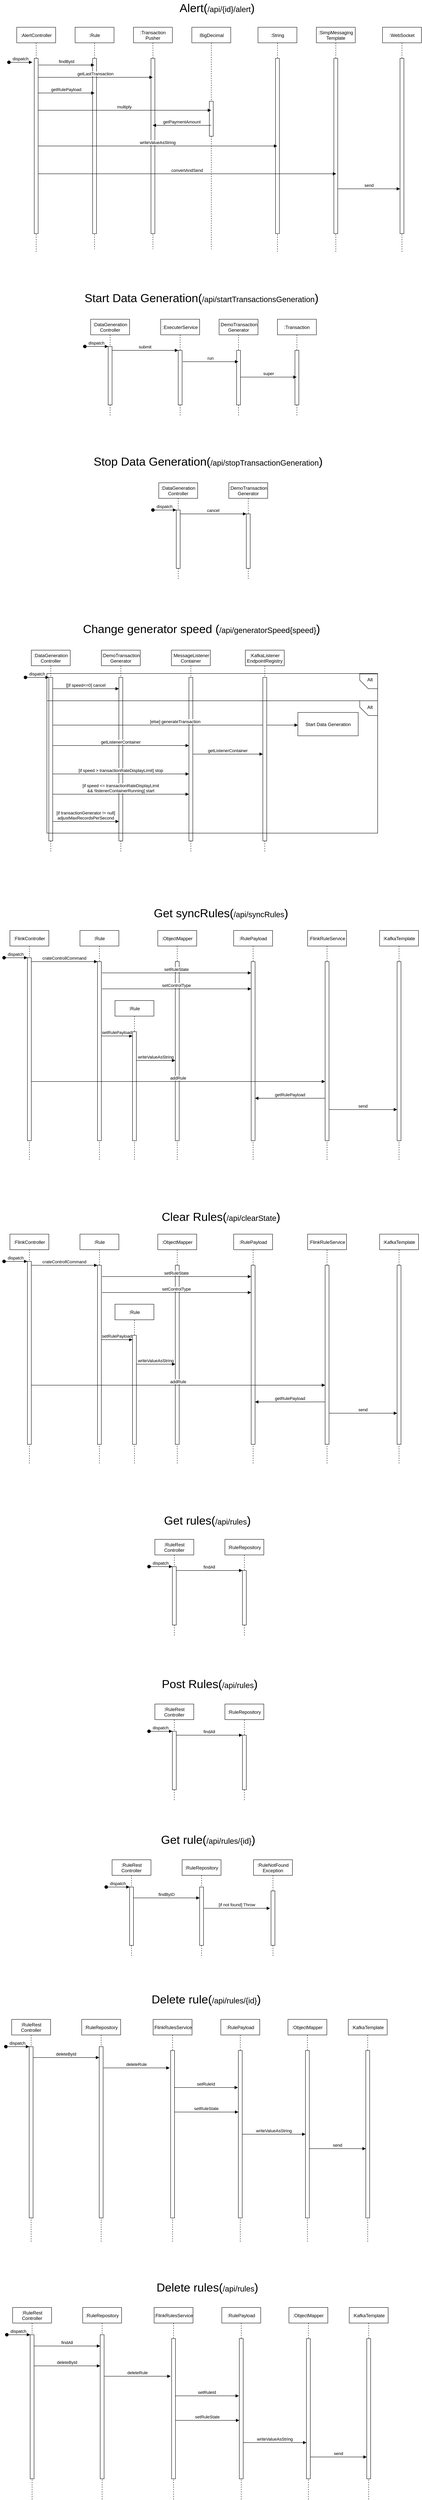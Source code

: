 <mxfile version="14.1.4" type="github">
  <diagram id="kgpKYQtTHZ0yAKxKKP6v" name="Page-1">
    <mxGraphModel dx="1355" dy="806" grid="1" gridSize="10" guides="1" tooltips="1" connect="1" arrows="1" fold="1" page="1" pageScale="1" pageWidth="850" pageHeight="1100" math="0" shadow="0">
      <root>
        <mxCell id="0" />
        <mxCell id="1" parent="0" />
        <mxCell id="PIwd8Y3L6m2QeTUVSltt-143" value="" style="shape=card;whiteSpace=wrap;html=1;strokeWidth=1;fillColor=none;rotation=-90;size=22;" vertex="1" parent="1">
          <mxGeometry x="1105.5" y="1806" width="38" height="46" as="geometry" />
        </mxCell>
        <mxCell id="PIwd8Y3L6m2QeTUVSltt-142" value="" style="shape=card;whiteSpace=wrap;html=1;strokeWidth=1;fillColor=none;rotation=-90;size=22;" vertex="1" parent="1">
          <mxGeometry x="1105.5" y="1737" width="38" height="46" as="geometry" />
        </mxCell>
        <mxCell id="3nuBFxr9cyL0pnOWT2aG-5" value=":AlertController" style="shape=umlLifeline;perimeter=lifelinePerimeter;container=1;collapsible=0;recursiveResize=0;rounded=0;shadow=0;strokeWidth=1;" parent="1" vertex="1">
          <mxGeometry x="220" y="80" width="100" height="580" as="geometry" />
        </mxCell>
        <mxCell id="3nuBFxr9cyL0pnOWT2aG-6" value="" style="points=[];perimeter=orthogonalPerimeter;rounded=0;shadow=0;strokeWidth=1;" parent="3nuBFxr9cyL0pnOWT2aG-5" vertex="1">
          <mxGeometry x="45" y="80" width="10" height="450" as="geometry" />
        </mxCell>
        <mxCell id="PIwd8Y3L6m2QeTUVSltt-1" value=":Rule" style="shape=umlLifeline;perimeter=lifelinePerimeter;container=1;collapsible=0;recursiveResize=0;rounded=0;shadow=0;strokeWidth=1;" vertex="1" parent="1">
          <mxGeometry x="370" y="80" width="100" height="570" as="geometry" />
        </mxCell>
        <mxCell id="PIwd8Y3L6m2QeTUVSltt-2" value="" style="points=[];perimeter=orthogonalPerimeter;rounded=0;shadow=0;strokeWidth=1;" vertex="1" parent="PIwd8Y3L6m2QeTUVSltt-1">
          <mxGeometry x="45" y="80" width="10" height="450" as="geometry" />
        </mxCell>
        <mxCell id="PIwd8Y3L6m2QeTUVSltt-3" value=":Transaction&#xa;Pusher" style="shape=umlLifeline;perimeter=lifelinePerimeter;container=1;collapsible=0;recursiveResize=0;rounded=0;shadow=0;strokeWidth=1;" vertex="1" parent="1">
          <mxGeometry x="520" y="80" width="100" height="570" as="geometry" />
        </mxCell>
        <mxCell id="PIwd8Y3L6m2QeTUVSltt-4" value="" style="points=[];perimeter=orthogonalPerimeter;rounded=0;shadow=0;strokeWidth=1;" vertex="1" parent="PIwd8Y3L6m2QeTUVSltt-3">
          <mxGeometry x="45" y="80" width="10" height="450" as="geometry" />
        </mxCell>
        <mxCell id="PIwd8Y3L6m2QeTUVSltt-5" value=":BigDecimal" style="shape=umlLifeline;perimeter=lifelinePerimeter;container=1;collapsible=0;recursiveResize=0;rounded=0;shadow=0;strokeWidth=1;" vertex="1" parent="1">
          <mxGeometry x="670" y="80" width="100" height="570" as="geometry" />
        </mxCell>
        <mxCell id="PIwd8Y3L6m2QeTUVSltt-6" value="" style="points=[];perimeter=orthogonalPerimeter;rounded=0;shadow=0;strokeWidth=1;" vertex="1" parent="PIwd8Y3L6m2QeTUVSltt-5">
          <mxGeometry x="45" y="190" width="10" height="90" as="geometry" />
        </mxCell>
        <mxCell id="PIwd8Y3L6m2QeTUVSltt-7" value=":String" style="shape=umlLifeline;perimeter=lifelinePerimeter;container=1;collapsible=0;recursiveResize=0;rounded=0;shadow=0;strokeWidth=1;" vertex="1" parent="1">
          <mxGeometry x="840" y="80" width="100" height="580" as="geometry" />
        </mxCell>
        <mxCell id="PIwd8Y3L6m2QeTUVSltt-8" value="" style="points=[];perimeter=orthogonalPerimeter;rounded=0;shadow=0;strokeWidth=1;" vertex="1" parent="PIwd8Y3L6m2QeTUVSltt-7">
          <mxGeometry x="45" y="80" width="10" height="450" as="geometry" />
        </mxCell>
        <mxCell id="PIwd8Y3L6m2QeTUVSltt-13" value="findById" style="verticalAlign=bottom;endArrow=block;shadow=0;strokeWidth=1;exitX=1.159;exitY=0.075;exitDx=0;exitDy=0;exitPerimeter=0;" edge="1" parent="1">
          <mxGeometry relative="1" as="geometry">
            <mxPoint x="276.59" y="177" as="sourcePoint" />
            <mxPoint x="419.5" y="177" as="targetPoint" />
          </mxGeometry>
        </mxCell>
        <mxCell id="PIwd8Y3L6m2QeTUVSltt-14" value="getLastTransaction" style="verticalAlign=bottom;endArrow=block;shadow=0;strokeWidth=1;exitX=1.041;exitY=0.185;exitDx=0;exitDy=0;exitPerimeter=0;" edge="1" parent="1">
          <mxGeometry relative="1" as="geometry">
            <mxPoint x="275.41" y="208.6" as="sourcePoint" />
            <mxPoint x="569.5" y="208.6" as="targetPoint" />
          </mxGeometry>
        </mxCell>
        <mxCell id="PIwd8Y3L6m2QeTUVSltt-15" value="getRulePayload" style="verticalAlign=bottom;endArrow=block;shadow=0;strokeWidth=1;exitX=0.924;exitY=0.318;exitDx=0;exitDy=0;exitPerimeter=0;entryX=0.5;entryY=0.318;entryDx=0;entryDy=0;entryPerimeter=0;" edge="1" parent="1">
          <mxGeometry relative="1" as="geometry">
            <mxPoint x="274.24" y="248.88" as="sourcePoint" />
            <mxPoint x="420" y="248.88" as="targetPoint" />
          </mxGeometry>
        </mxCell>
        <mxCell id="PIwd8Y3L6m2QeTUVSltt-16" value="multiply" style="verticalAlign=bottom;endArrow=block;shadow=0;strokeWidth=1;exitX=0.924;exitY=0.774;exitDx=0;exitDy=0;exitPerimeter=0;" edge="1" parent="1">
          <mxGeometry relative="1" as="geometry">
            <mxPoint x="274.24" y="293.3" as="sourcePoint" />
            <mxPoint x="719.5" y="293.3" as="targetPoint" />
          </mxGeometry>
        </mxCell>
        <mxCell id="PIwd8Y3L6m2QeTUVSltt-17" value="getPaymentAmount" style="verticalAlign=bottom;endArrow=block;shadow=0;strokeWidth=1;exitX=0.5;exitY=0.875;exitDx=0;exitDy=0;exitPerimeter=0;" edge="1" parent="1">
          <mxGeometry relative="1" as="geometry">
            <mxPoint x="720" y="332" as="sourcePoint" />
            <mxPoint x="569.324" y="332" as="targetPoint" />
          </mxGeometry>
        </mxCell>
        <mxCell id="PIwd8Y3L6m2QeTUVSltt-18" value="writeValueAsString" style="verticalAlign=bottom;endArrow=block;shadow=0;strokeWidth=1;" edge="1" parent="1" source="3nuBFxr9cyL0pnOWT2aG-6" target="PIwd8Y3L6m2QeTUVSltt-7">
          <mxGeometry relative="1" as="geometry">
            <mxPoint x="300" y="400.0" as="sourcePoint" />
            <mxPoint x="745.26" y="400.0" as="targetPoint" />
          </mxGeometry>
        </mxCell>
        <mxCell id="PIwd8Y3L6m2QeTUVSltt-20" value=":SimpMessaging&#xa;Template" style="shape=umlLifeline;perimeter=lifelinePerimeter;container=1;collapsible=0;recursiveResize=0;rounded=0;shadow=0;strokeWidth=1;" vertex="1" parent="1">
          <mxGeometry x="990" y="80" width="100" height="580" as="geometry" />
        </mxCell>
        <mxCell id="PIwd8Y3L6m2QeTUVSltt-21" value="" style="points=[];perimeter=orthogonalPerimeter;rounded=0;shadow=0;strokeWidth=1;" vertex="1" parent="PIwd8Y3L6m2QeTUVSltt-20">
          <mxGeometry x="45" y="80" width="10" height="450" as="geometry" />
        </mxCell>
        <mxCell id="PIwd8Y3L6m2QeTUVSltt-22" value="convertAndSend" style="verticalAlign=bottom;endArrow=block;shadow=0;strokeWidth=1;entryX=0.51;entryY=0.649;entryDx=0;entryDy=0;entryPerimeter=0;" edge="1" parent="1" source="3nuBFxr9cyL0pnOWT2aG-6" target="PIwd8Y3L6m2QeTUVSltt-20">
          <mxGeometry relative="1" as="geometry">
            <mxPoint x="285" y="450.0" as="sourcePoint" />
            <mxPoint x="899.5" y="450.0" as="targetPoint" />
          </mxGeometry>
        </mxCell>
        <mxCell id="PIwd8Y3L6m2QeTUVSltt-23" value=":WebSocket" style="shape=umlLifeline;perimeter=lifelinePerimeter;container=1;collapsible=0;recursiveResize=0;rounded=0;shadow=0;strokeWidth=1;" vertex="1" parent="1">
          <mxGeometry x="1160" y="80" width="100" height="580" as="geometry" />
        </mxCell>
        <mxCell id="PIwd8Y3L6m2QeTUVSltt-24" value="" style="points=[];perimeter=orthogonalPerimeter;rounded=0;shadow=0;strokeWidth=1;" vertex="1" parent="PIwd8Y3L6m2QeTUVSltt-23">
          <mxGeometry x="45" y="80" width="10" height="450" as="geometry" />
        </mxCell>
        <mxCell id="PIwd8Y3L6m2QeTUVSltt-25" value="send" style="verticalAlign=bottom;endArrow=block;shadow=0;strokeWidth=1;exitX=1.1;exitY=0.76;exitDx=0;exitDy=0;exitPerimeter=0;" edge="1" parent="1">
          <mxGeometry relative="1" as="geometry">
            <mxPoint x="1046.0" y="495" as="sourcePoint" />
            <mxPoint x="1205" y="495" as="targetPoint" />
          </mxGeometry>
        </mxCell>
        <mxCell id="PIwd8Y3L6m2QeTUVSltt-26" value="&lt;font style=&quot;font-size: 30px&quot;&gt;Alert(&lt;/font&gt;&lt;font style=&quot;font-size: 20px&quot;&gt;/api/{id}/alert&lt;/font&gt;&lt;font style=&quot;font-size: 30px&quot;&gt;)&lt;/font&gt;" style="text;html=1;strokeColor=none;fillColor=none;align=center;verticalAlign=middle;whiteSpace=wrap;rounded=0;" vertex="1" parent="1">
          <mxGeometry x="500" y="10" width="470" height="40" as="geometry" />
        </mxCell>
        <mxCell id="PIwd8Y3L6m2QeTUVSltt-55" value=":DataGeneration&#xa;Controller" style="shape=umlLifeline;perimeter=lifelinePerimeter;container=1;collapsible=0;recursiveResize=0;rounded=0;shadow=0;strokeWidth=1;" vertex="1" parent="1">
          <mxGeometry x="410" y="830" width="100" height="250" as="geometry" />
        </mxCell>
        <mxCell id="PIwd8Y3L6m2QeTUVSltt-56" value="" style="points=[];perimeter=orthogonalPerimeter;rounded=0;shadow=0;strokeWidth=1;" vertex="1" parent="PIwd8Y3L6m2QeTUVSltt-55">
          <mxGeometry x="45" y="70" width="10" height="150" as="geometry" />
        </mxCell>
        <mxCell id="PIwd8Y3L6m2QeTUVSltt-57" value="dispatch" style="verticalAlign=bottom;startArrow=oval;endArrow=block;startSize=8;shadow=0;strokeWidth=1;" edge="1" parent="PIwd8Y3L6m2QeTUVSltt-55" target="PIwd8Y3L6m2QeTUVSltt-56">
          <mxGeometry relative="1" as="geometry">
            <mxPoint x="-15" y="70" as="sourcePoint" />
          </mxGeometry>
        </mxCell>
        <mxCell id="PIwd8Y3L6m2QeTUVSltt-58" value=":ExecuterService" style="shape=umlLifeline;perimeter=lifelinePerimeter;container=1;collapsible=0;recursiveResize=0;rounded=0;shadow=0;strokeWidth=1;" vertex="1" parent="1">
          <mxGeometry x="590" y="830" width="100" height="250" as="geometry" />
        </mxCell>
        <mxCell id="PIwd8Y3L6m2QeTUVSltt-59" value="" style="points=[];perimeter=orthogonalPerimeter;rounded=0;shadow=0;strokeWidth=1;" vertex="1" parent="PIwd8Y3L6m2QeTUVSltt-58">
          <mxGeometry x="45" y="80" width="10" height="140" as="geometry" />
        </mxCell>
        <mxCell id="PIwd8Y3L6m2QeTUVSltt-61" value="submit" style="verticalAlign=bottom;endArrow=block;entryX=0;entryY=0;shadow=0;strokeWidth=1;" edge="1" parent="1" source="PIwd8Y3L6m2QeTUVSltt-56" target="PIwd8Y3L6m2QeTUVSltt-59">
          <mxGeometry relative="1" as="geometry">
            <mxPoint x="565" y="910" as="sourcePoint" />
          </mxGeometry>
        </mxCell>
        <mxCell id="PIwd8Y3L6m2QeTUVSltt-62" value=":DemoTransaction&#xa;Generator" style="shape=umlLifeline;perimeter=lifelinePerimeter;container=1;collapsible=0;recursiveResize=0;rounded=0;shadow=0;strokeWidth=1;" vertex="1" parent="1">
          <mxGeometry x="740" y="830" width="100" height="250" as="geometry" />
        </mxCell>
        <mxCell id="PIwd8Y3L6m2QeTUVSltt-63" value="" style="points=[];perimeter=orthogonalPerimeter;rounded=0;shadow=0;strokeWidth=1;" vertex="1" parent="PIwd8Y3L6m2QeTUVSltt-62">
          <mxGeometry x="45" y="80" width="10" height="140" as="geometry" />
        </mxCell>
        <mxCell id="PIwd8Y3L6m2QeTUVSltt-64" value=":Transaction" style="shape=umlLifeline;perimeter=lifelinePerimeter;container=1;collapsible=0;recursiveResize=0;rounded=0;shadow=0;strokeWidth=1;" vertex="1" parent="1">
          <mxGeometry x="890" y="830" width="100" height="250" as="geometry" />
        </mxCell>
        <mxCell id="PIwd8Y3L6m2QeTUVSltt-65" value="" style="points=[];perimeter=orthogonalPerimeter;rounded=0;shadow=0;strokeWidth=1;" vertex="1" parent="PIwd8Y3L6m2QeTUVSltt-64">
          <mxGeometry x="45" y="80" width="10" height="140" as="geometry" />
        </mxCell>
        <mxCell id="PIwd8Y3L6m2QeTUVSltt-70" value="run" style="verticalAlign=bottom;endArrow=block;shadow=0;strokeWidth=1;exitX=1.159;exitY=0.075;exitDx=0;exitDy=0;exitPerimeter=0;" edge="1" parent="1">
          <mxGeometry relative="1" as="geometry">
            <mxPoint x="646.59" y="939" as="sourcePoint" />
            <mxPoint x="789.5" y="939" as="targetPoint" />
          </mxGeometry>
        </mxCell>
        <mxCell id="PIwd8Y3L6m2QeTUVSltt-71" value="super" style="verticalAlign=bottom;endArrow=block;shadow=0;strokeWidth=1;" edge="1" parent="1">
          <mxGeometry relative="1" as="geometry">
            <mxPoint x="795" y="978.6" as="sourcePoint" />
            <mxPoint x="939.5" y="978.6" as="targetPoint" />
          </mxGeometry>
        </mxCell>
        <mxCell id="PIwd8Y3L6m2QeTUVSltt-82" value="&lt;font style=&quot;font-size: 30px&quot;&gt;Start Data Generation(&lt;/font&gt;&lt;font style=&quot;font-size: 20px&quot;&gt;/api/startTransactionsGeneration&lt;/font&gt;&lt;font style=&quot;font-size: 30px&quot;&gt;)&lt;/font&gt;" style="text;html=1;strokeColor=none;fillColor=none;align=center;verticalAlign=middle;whiteSpace=wrap;rounded=0;" vertex="1" parent="1">
          <mxGeometry x="350" y="750" width="690" height="50" as="geometry" />
        </mxCell>
        <mxCell id="PIwd8Y3L6m2QeTUVSltt-84" value="dispatch" style="verticalAlign=bottom;startArrow=oval;endArrow=block;startSize=8;shadow=0;strokeWidth=1;" edge="1" parent="1">
          <mxGeometry relative="1" as="geometry">
            <mxPoint x="200" y="170" as="sourcePoint" />
            <mxPoint x="260" y="170" as="targetPoint" />
          </mxGeometry>
        </mxCell>
        <mxCell id="PIwd8Y3L6m2QeTUVSltt-100" value=":DataGeneration&#xa;Controller" style="shape=umlLifeline;perimeter=lifelinePerimeter;container=1;collapsible=0;recursiveResize=0;rounded=0;shadow=0;strokeWidth=1;" vertex="1" parent="1">
          <mxGeometry x="585" y="1250" width="100" height="250" as="geometry" />
        </mxCell>
        <mxCell id="PIwd8Y3L6m2QeTUVSltt-101" value="" style="points=[];perimeter=orthogonalPerimeter;rounded=0;shadow=0;strokeWidth=1;" vertex="1" parent="PIwd8Y3L6m2QeTUVSltt-100">
          <mxGeometry x="45" y="70" width="10" height="150" as="geometry" />
        </mxCell>
        <mxCell id="PIwd8Y3L6m2QeTUVSltt-102" value="dispatch" style="verticalAlign=bottom;startArrow=oval;endArrow=block;startSize=8;shadow=0;strokeWidth=1;" edge="1" parent="PIwd8Y3L6m2QeTUVSltt-100" target="PIwd8Y3L6m2QeTUVSltt-101">
          <mxGeometry relative="1" as="geometry">
            <mxPoint x="-15" y="70" as="sourcePoint" />
          </mxGeometry>
        </mxCell>
        <mxCell id="PIwd8Y3L6m2QeTUVSltt-103" value=":DemoTransaction&#xa;Generator" style="shape=umlLifeline;perimeter=lifelinePerimeter;container=1;collapsible=0;recursiveResize=0;rounded=0;shadow=0;strokeWidth=1;" vertex="1" parent="1">
          <mxGeometry x="765" y="1250" width="100" height="250" as="geometry" />
        </mxCell>
        <mxCell id="PIwd8Y3L6m2QeTUVSltt-104" value="" style="points=[];perimeter=orthogonalPerimeter;rounded=0;shadow=0;strokeWidth=1;" vertex="1" parent="PIwd8Y3L6m2QeTUVSltt-103">
          <mxGeometry x="45" y="80" width="10" height="140" as="geometry" />
        </mxCell>
        <mxCell id="PIwd8Y3L6m2QeTUVSltt-106" value="cancel" style="verticalAlign=bottom;endArrow=block;entryX=0;entryY=0;shadow=0;strokeWidth=1;" edge="1" parent="1" source="PIwd8Y3L6m2QeTUVSltt-101" target="PIwd8Y3L6m2QeTUVSltt-104">
          <mxGeometry relative="1" as="geometry">
            <mxPoint x="740" y="1330" as="sourcePoint" />
          </mxGeometry>
        </mxCell>
        <mxCell id="PIwd8Y3L6m2QeTUVSltt-113" value="&lt;font style=&quot;font-size: 30px&quot;&gt;Stop Data Generation(&lt;/font&gt;&lt;font style=&quot;font-size: 20px&quot;&gt;/api/stopTransactionGeneration&lt;/font&gt;&lt;font style=&quot;font-size: 30px&quot;&gt;)&lt;/font&gt;" style="text;html=1;strokeColor=none;fillColor=none;align=center;verticalAlign=middle;whiteSpace=wrap;rounded=0;" vertex="1" parent="1">
          <mxGeometry x="379" y="1170" width="666" height="50" as="geometry" />
        </mxCell>
        <mxCell id="PIwd8Y3L6m2QeTUVSltt-114" value=":DataGeneration&#xa;Controller" style="shape=umlLifeline;perimeter=lifelinePerimeter;container=1;collapsible=0;recursiveResize=0;rounded=0;shadow=0;strokeWidth=1;" vertex="1" parent="1">
          <mxGeometry x="257.5" y="1680" width="100" height="520" as="geometry" />
        </mxCell>
        <mxCell id="PIwd8Y3L6m2QeTUVSltt-115" value="" style="points=[];perimeter=orthogonalPerimeter;rounded=0;shadow=0;strokeWidth=1;" vertex="1" parent="PIwd8Y3L6m2QeTUVSltt-114">
          <mxGeometry x="45" y="70" width="10" height="420" as="geometry" />
        </mxCell>
        <mxCell id="PIwd8Y3L6m2QeTUVSltt-116" value="dispatch" style="verticalAlign=bottom;startArrow=oval;endArrow=block;startSize=8;shadow=0;strokeWidth=1;" edge="1" parent="PIwd8Y3L6m2QeTUVSltt-114" target="PIwd8Y3L6m2QeTUVSltt-115">
          <mxGeometry relative="1" as="geometry">
            <mxPoint x="-15" y="70" as="sourcePoint" />
          </mxGeometry>
        </mxCell>
        <mxCell id="PIwd8Y3L6m2QeTUVSltt-117" value=":DemoTransaction&#xa;Generator" style="shape=umlLifeline;perimeter=lifelinePerimeter;container=1;collapsible=0;recursiveResize=0;rounded=0;shadow=0;strokeWidth=1;" vertex="1" parent="1">
          <mxGeometry x="437.5" y="1680" width="100" height="520" as="geometry" />
        </mxCell>
        <mxCell id="PIwd8Y3L6m2QeTUVSltt-118" value="" style="points=[];perimeter=orthogonalPerimeter;rounded=0;shadow=0;strokeWidth=1;" vertex="1" parent="PIwd8Y3L6m2QeTUVSltt-117">
          <mxGeometry x="45" y="70" width="10" height="420" as="geometry" />
        </mxCell>
        <mxCell id="PIwd8Y3L6m2QeTUVSltt-120" value="[[if speed&lt;=0] cancel" style="verticalAlign=bottom;endArrow=block;entryX=0;entryY=0;shadow=0;strokeWidth=1;" edge="1" parent="1">
          <mxGeometry relative="1" as="geometry">
            <mxPoint x="312.5" y="1779.0" as="sourcePoint" />
            <mxPoint x="482.5" y="1779.0" as="targetPoint" />
          </mxGeometry>
        </mxCell>
        <mxCell id="PIwd8Y3L6m2QeTUVSltt-127" value="&lt;font style=&quot;font-size: 30px&quot;&gt;Change generator speed (&lt;/font&gt;&lt;font style=&quot;font-size: 20px&quot;&gt;/api/generatorSpeed{speed}&lt;/font&gt;&lt;font style=&quot;font-size: 30px&quot;&gt;)&lt;/font&gt;" style="text;html=1;strokeColor=none;fillColor=none;align=center;verticalAlign=middle;whiteSpace=wrap;rounded=0;" vertex="1" parent="1">
          <mxGeometry x="350" y="1600" width="690" height="50" as="geometry" />
        </mxCell>
        <mxCell id="PIwd8Y3L6m2QeTUVSltt-128" value="" style="rounded=0;whiteSpace=wrap;html=1;" vertex="1" parent="1">
          <mxGeometry x="942.5" y="1840" width="155" height="60" as="geometry" />
        </mxCell>
        <mxCell id="PIwd8Y3L6m2QeTUVSltt-129" value="Start Data Generation" style="text;html=1;strokeColor=none;fillColor=none;align=center;verticalAlign=middle;whiteSpace=wrap;rounded=0;" vertex="1" parent="1">
          <mxGeometry x="942.5" y="1861" width="155" height="20" as="geometry" />
        </mxCell>
        <mxCell id="PIwd8Y3L6m2QeTUVSltt-130" value=":MessageListener&#xa;Container" style="shape=umlLifeline;perimeter=lifelinePerimeter;container=1;collapsible=0;recursiveResize=0;rounded=0;shadow=0;strokeWidth=1;" vertex="1" parent="1">
          <mxGeometry x="617.5" y="1680" width="100" height="520" as="geometry" />
        </mxCell>
        <mxCell id="PIwd8Y3L6m2QeTUVSltt-131" value="" style="points=[];perimeter=orthogonalPerimeter;rounded=0;shadow=0;strokeWidth=1;" vertex="1" parent="PIwd8Y3L6m2QeTUVSltt-130">
          <mxGeometry x="45" y="70" width="10" height="420" as="geometry" />
        </mxCell>
        <mxCell id="PIwd8Y3L6m2QeTUVSltt-126" value="[else] generateTransaction" style="verticalAlign=bottom;endArrow=block;shadow=0;strokeWidth=1;" edge="1" parent="1">
          <mxGeometry relative="1" as="geometry">
            <mxPoint x="312.5" y="1872.517" as="sourcePoint" />
            <mxPoint x="942.5" y="1872.517" as="targetPoint" />
          </mxGeometry>
        </mxCell>
        <mxCell id="PIwd8Y3L6m2QeTUVSltt-132" value=":KafkaListener&#xa;EndpointRegistry" style="shape=umlLifeline;perimeter=lifelinePerimeter;container=1;collapsible=0;recursiveResize=0;rounded=0;shadow=0;strokeWidth=1;" vertex="1" parent="1">
          <mxGeometry x="807.5" y="1680" width="100" height="520" as="geometry" />
        </mxCell>
        <mxCell id="PIwd8Y3L6m2QeTUVSltt-133" value="" style="points=[];perimeter=orthogonalPerimeter;rounded=0;shadow=0;strokeWidth=1;" vertex="1" parent="PIwd8Y3L6m2QeTUVSltt-132">
          <mxGeometry x="45" y="70" width="10" height="420" as="geometry" />
        </mxCell>
        <mxCell id="PIwd8Y3L6m2QeTUVSltt-134" value="getListenerContainer" style="verticalAlign=bottom;endArrow=block;shadow=0;strokeWidth=1;" edge="1" parent="1">
          <mxGeometry relative="1" as="geometry">
            <mxPoint x="312.5" y="1925" as="sourcePoint" />
            <mxPoint x="662.5" y="1925" as="targetPoint" />
          </mxGeometry>
        </mxCell>
        <mxCell id="PIwd8Y3L6m2QeTUVSltt-135" value="getListenerContainer" style="verticalAlign=bottom;endArrow=block;shadow=0;strokeWidth=1;" edge="1" parent="1">
          <mxGeometry relative="1" as="geometry">
            <mxPoint x="672.5" y="1947" as="sourcePoint" />
            <mxPoint x="852.5" y="1947" as="targetPoint" />
          </mxGeometry>
        </mxCell>
        <mxCell id="PIwd8Y3L6m2QeTUVSltt-139" value="Alt" style="text;html=1;strokeColor=none;fillColor=none;align=center;verticalAlign=middle;whiteSpace=wrap;rounded=0;" vertex="1" parent="1">
          <mxGeometry x="1107.5" y="1746" width="40" height="20" as="geometry" />
        </mxCell>
        <mxCell id="PIwd8Y3L6m2QeTUVSltt-140" value="Alt" style="text;html=1;strokeColor=none;fillColor=none;align=center;verticalAlign=middle;whiteSpace=wrap;rounded=0;" vertex="1" parent="1">
          <mxGeometry x="1107.5" y="1817" width="40" height="20" as="geometry" />
        </mxCell>
        <mxCell id="PIwd8Y3L6m2QeTUVSltt-137" value="" style="rounded=0;whiteSpace=wrap;html=1;strokeWidth=1;fillColor=none;" vertex="1" parent="1">
          <mxGeometry x="297.5" y="1740" width="850" height="70" as="geometry" />
        </mxCell>
        <mxCell id="PIwd8Y3L6m2QeTUVSltt-145" value="[if speed &gt; transactionRateDisplayLimit] stop" style="verticalAlign=bottom;endArrow=block;shadow=0;strokeWidth=1;" edge="1" parent="1">
          <mxGeometry relative="1" as="geometry">
            <mxPoint x="312.5" y="1998" as="sourcePoint" />
            <mxPoint x="662.5" y="1998" as="targetPoint" />
          </mxGeometry>
        </mxCell>
        <mxCell id="PIwd8Y3L6m2QeTUVSltt-146" value="[if speed &lt;= transactionRateDisplayLimit&#xa;&amp;&amp; !listenerContainerRunning] start" style="verticalAlign=bottom;endArrow=block;shadow=0;strokeWidth=1;" edge="1" parent="1">
          <mxGeometry relative="1" as="geometry">
            <mxPoint x="312.5" y="2050" as="sourcePoint" />
            <mxPoint x="662.5" y="2050" as="targetPoint" />
          </mxGeometry>
        </mxCell>
        <mxCell id="PIwd8Y3L6m2QeTUVSltt-147" value="[if transactionGenerator != null] &#xa;adjustMaxRecordsPerSecond" style="verticalAlign=bottom;endArrow=block;shadow=0;strokeWidth=1;" edge="1" parent="1" target="PIwd8Y3L6m2QeTUVSltt-118">
          <mxGeometry relative="1" as="geometry">
            <mxPoint x="312.5" y="2120" as="sourcePoint" />
            <mxPoint x="662.5" y="2120" as="targetPoint" />
          </mxGeometry>
        </mxCell>
        <mxCell id="PIwd8Y3L6m2QeTUVSltt-151" value="" style="rounded=0;whiteSpace=wrap;html=1;strokeWidth=1;fillColor=none;" vertex="1" parent="1">
          <mxGeometry x="297.5" y="1810" width="850" height="340" as="geometry" />
        </mxCell>
        <mxCell id="PIwd8Y3L6m2QeTUVSltt-152" value=":FlinkController" style="shape=umlLifeline;perimeter=lifelinePerimeter;container=1;collapsible=0;recursiveResize=0;rounded=0;shadow=0;strokeWidth=1;" vertex="1" parent="1">
          <mxGeometry x="202.5" y="2400" width="100" height="590" as="geometry" />
        </mxCell>
        <mxCell id="PIwd8Y3L6m2QeTUVSltt-153" value="" style="points=[];perimeter=orthogonalPerimeter;rounded=0;shadow=0;strokeWidth=1;" vertex="1" parent="PIwd8Y3L6m2QeTUVSltt-152">
          <mxGeometry x="45" y="70" width="10" height="470" as="geometry" />
        </mxCell>
        <mxCell id="PIwd8Y3L6m2QeTUVSltt-154" value="dispatch" style="verticalAlign=bottom;startArrow=oval;endArrow=block;startSize=8;shadow=0;strokeWidth=1;" edge="1" parent="PIwd8Y3L6m2QeTUVSltt-152" target="PIwd8Y3L6m2QeTUVSltt-153">
          <mxGeometry relative="1" as="geometry">
            <mxPoint x="-15" y="70" as="sourcePoint" />
          </mxGeometry>
        </mxCell>
        <mxCell id="PIwd8Y3L6m2QeTUVSltt-155" value=":Rule" style="shape=umlLifeline;perimeter=lifelinePerimeter;container=1;collapsible=0;recursiveResize=0;rounded=0;shadow=0;strokeWidth=1;" vertex="1" parent="1">
          <mxGeometry x="382.5" y="2400" width="100" height="590" as="geometry" />
        </mxCell>
        <mxCell id="PIwd8Y3L6m2QeTUVSltt-156" value="" style="points=[];perimeter=orthogonalPerimeter;rounded=0;shadow=0;strokeWidth=1;" vertex="1" parent="PIwd8Y3L6m2QeTUVSltt-155">
          <mxGeometry x="45" y="80" width="10" height="460" as="geometry" />
        </mxCell>
        <mxCell id="PIwd8Y3L6m2QeTUVSltt-157" value="crateControllCommand" style="verticalAlign=bottom;endArrow=block;entryX=0;entryY=0;shadow=0;strokeWidth=1;" edge="1" source="PIwd8Y3L6m2QeTUVSltt-153" target="PIwd8Y3L6m2QeTUVSltt-156" parent="1">
          <mxGeometry relative="1" as="geometry">
            <mxPoint x="357.5" y="2480" as="sourcePoint" />
          </mxGeometry>
        </mxCell>
        <mxCell id="PIwd8Y3L6m2QeTUVSltt-158" value=":RulePayload" style="shape=umlLifeline;perimeter=lifelinePerimeter;container=1;collapsible=0;recursiveResize=0;rounded=0;shadow=0;strokeWidth=1;" vertex="1" parent="1">
          <mxGeometry x="777.5" y="2400" width="100" height="590" as="geometry" />
        </mxCell>
        <mxCell id="PIwd8Y3L6m2QeTUVSltt-159" value="" style="points=[];perimeter=orthogonalPerimeter;rounded=0;shadow=0;strokeWidth=1;" vertex="1" parent="PIwd8Y3L6m2QeTUVSltt-158">
          <mxGeometry x="45" y="80" width="10" height="460" as="geometry" />
        </mxCell>
        <mxCell id="PIwd8Y3L6m2QeTUVSltt-160" value=":FlinkRuleService" style="shape=umlLifeline;perimeter=lifelinePerimeter;container=1;collapsible=0;recursiveResize=0;rounded=0;shadow=0;strokeWidth=1;" vertex="1" parent="1">
          <mxGeometry x="967.5" y="2400" width="100" height="590" as="geometry" />
        </mxCell>
        <mxCell id="PIwd8Y3L6m2QeTUVSltt-161" value="" style="points=[];perimeter=orthogonalPerimeter;rounded=0;shadow=0;strokeWidth=1;" vertex="1" parent="PIwd8Y3L6m2QeTUVSltt-160">
          <mxGeometry x="45" y="80" width="10" height="460" as="geometry" />
        </mxCell>
        <mxCell id="PIwd8Y3L6m2QeTUVSltt-164" value="&lt;font style=&quot;font-size: 30px&quot;&gt;Get syncRules(&lt;/font&gt;&lt;font style=&quot;font-size: 20px&quot;&gt;/api/syncRules&lt;/font&gt;&lt;font style=&quot;font-size: 30px&quot;&gt;)&lt;/font&gt;" style="text;html=1;strokeColor=none;fillColor=none;align=center;verticalAlign=middle;whiteSpace=wrap;rounded=0;" vertex="1" parent="1">
          <mxGeometry x="400" y="2330" width="690" height="50" as="geometry" />
        </mxCell>
        <mxCell id="PIwd8Y3L6m2QeTUVSltt-167" value=":Rule" style="shape=umlLifeline;perimeter=lifelinePerimeter;container=1;collapsible=0;recursiveResize=0;rounded=0;shadow=0;strokeWidth=1;" vertex="1" parent="1">
          <mxGeometry x="472.5" y="2580" width="100" height="410" as="geometry" />
        </mxCell>
        <mxCell id="PIwd8Y3L6m2QeTUVSltt-168" value="" style="points=[];perimeter=orthogonalPerimeter;rounded=0;shadow=0;strokeWidth=1;" vertex="1" parent="PIwd8Y3L6m2QeTUVSltt-167">
          <mxGeometry x="45" y="80" width="10" height="280" as="geometry" />
        </mxCell>
        <mxCell id="PIwd8Y3L6m2QeTUVSltt-169" value="setRulePayload" style="verticalAlign=bottom;endArrow=block;shadow=0;strokeWidth=1;" edge="1" parent="1">
          <mxGeometry relative="1" as="geometry">
            <mxPoint x="437.5" y="2671" as="sourcePoint" />
            <mxPoint x="517.5" y="2671" as="targetPoint" />
          </mxGeometry>
        </mxCell>
        <mxCell id="PIwd8Y3L6m2QeTUVSltt-170" value=":ObjectMapper" style="shape=umlLifeline;perimeter=lifelinePerimeter;container=1;collapsible=0;recursiveResize=0;rounded=0;shadow=0;strokeWidth=1;" vertex="1" parent="1">
          <mxGeometry x="582.5" y="2400" width="100" height="590" as="geometry" />
        </mxCell>
        <mxCell id="PIwd8Y3L6m2QeTUVSltt-171" value="" style="points=[];perimeter=orthogonalPerimeter;rounded=0;shadow=0;strokeWidth=1;" vertex="1" parent="PIwd8Y3L6m2QeTUVSltt-170">
          <mxGeometry x="45" y="80" width="10" height="460" as="geometry" />
        </mxCell>
        <mxCell id="PIwd8Y3L6m2QeTUVSltt-172" value="writeValueAsString" style="verticalAlign=bottom;endArrow=block;shadow=0;strokeWidth=1;" edge="1" parent="1">
          <mxGeometry relative="1" as="geometry">
            <mxPoint x="527.5" y="2734" as="sourcePoint" />
            <mxPoint x="627.5" y="2734" as="targetPoint" />
          </mxGeometry>
        </mxCell>
        <mxCell id="PIwd8Y3L6m2QeTUVSltt-162" value="setRuleState" style="verticalAlign=bottom;endArrow=block;shadow=0;strokeWidth=1;exitX=1.159;exitY=0.075;exitDx=0;exitDy=0;exitPerimeter=0;" edge="1" parent="1" target="PIwd8Y3L6m2QeTUVSltt-159">
          <mxGeometry relative="1" as="geometry">
            <mxPoint x="439.09" y="2509" as="sourcePoint" />
            <mxPoint x="582" y="2509" as="targetPoint" />
          </mxGeometry>
        </mxCell>
        <mxCell id="PIwd8Y3L6m2QeTUVSltt-166" value="setControlType" style="verticalAlign=bottom;endArrow=block;shadow=0;strokeWidth=1;exitX=1.159;exitY=0.075;exitDx=0;exitDy=0;exitPerimeter=0;" edge="1" parent="1" target="PIwd8Y3L6m2QeTUVSltt-159">
          <mxGeometry relative="1" as="geometry">
            <mxPoint x="439.09" y="2550" as="sourcePoint" />
            <mxPoint x="582" y="2550" as="targetPoint" />
          </mxGeometry>
        </mxCell>
        <mxCell id="PIwd8Y3L6m2QeTUVSltt-163" value="addRule" style="verticalAlign=bottom;endArrow=block;shadow=0;strokeWidth=1;" edge="1" parent="1">
          <mxGeometry relative="1" as="geometry">
            <mxPoint x="257.5" y="2788" as="sourcePoint" />
            <mxPoint x="1012.5" y="2788" as="targetPoint" />
          </mxGeometry>
        </mxCell>
        <mxCell id="PIwd8Y3L6m2QeTUVSltt-173" value="getRulePayload" style="verticalAlign=bottom;endArrow=block;shadow=0;strokeWidth=1;" edge="1" parent="1">
          <mxGeometry relative="1" as="geometry">
            <mxPoint x="1012.5" y="2831" as="sourcePoint" />
            <mxPoint x="832.5" y="2831" as="targetPoint" />
          </mxGeometry>
        </mxCell>
        <mxCell id="PIwd8Y3L6m2QeTUVSltt-174" value=":KafkaTemplate" style="shape=umlLifeline;perimeter=lifelinePerimeter;container=1;collapsible=0;recursiveResize=0;rounded=0;shadow=0;strokeWidth=1;" vertex="1" parent="1">
          <mxGeometry x="1152.5" y="2400" width="100" height="590" as="geometry" />
        </mxCell>
        <mxCell id="PIwd8Y3L6m2QeTUVSltt-175" value="" style="points=[];perimeter=orthogonalPerimeter;rounded=0;shadow=0;strokeWidth=1;" vertex="1" parent="PIwd8Y3L6m2QeTUVSltt-174">
          <mxGeometry x="45" y="80" width="10" height="460" as="geometry" />
        </mxCell>
        <mxCell id="PIwd8Y3L6m2QeTUVSltt-176" value="send" style="verticalAlign=bottom;endArrow=block;shadow=0;strokeWidth=1;" edge="1" parent="1" target="PIwd8Y3L6m2QeTUVSltt-175">
          <mxGeometry relative="1" as="geometry">
            <mxPoint x="1022.5" y="2860" as="sourcePoint" />
            <mxPoint x="1122.5" y="2860" as="targetPoint" />
          </mxGeometry>
        </mxCell>
        <mxCell id="PIwd8Y3L6m2QeTUVSltt-177" value=":FlinkController" style="shape=umlLifeline;perimeter=lifelinePerimeter;container=1;collapsible=0;recursiveResize=0;rounded=0;shadow=0;strokeWidth=1;" vertex="1" parent="1">
          <mxGeometry x="202.5" y="3180" width="100" height="590" as="geometry" />
        </mxCell>
        <mxCell id="PIwd8Y3L6m2QeTUVSltt-178" value="" style="points=[];perimeter=orthogonalPerimeter;rounded=0;shadow=0;strokeWidth=1;" vertex="1" parent="PIwd8Y3L6m2QeTUVSltt-177">
          <mxGeometry x="45" y="70" width="10" height="470" as="geometry" />
        </mxCell>
        <mxCell id="PIwd8Y3L6m2QeTUVSltt-179" value="dispatch" style="verticalAlign=bottom;startArrow=oval;endArrow=block;startSize=8;shadow=0;strokeWidth=1;" edge="1" parent="PIwd8Y3L6m2QeTUVSltt-177" target="PIwd8Y3L6m2QeTUVSltt-178">
          <mxGeometry relative="1" as="geometry">
            <mxPoint x="-15" y="70" as="sourcePoint" />
          </mxGeometry>
        </mxCell>
        <mxCell id="PIwd8Y3L6m2QeTUVSltt-180" value=":Rule" style="shape=umlLifeline;perimeter=lifelinePerimeter;container=1;collapsible=0;recursiveResize=0;rounded=0;shadow=0;strokeWidth=1;" vertex="1" parent="1">
          <mxGeometry x="382.5" y="3180" width="100" height="590" as="geometry" />
        </mxCell>
        <mxCell id="PIwd8Y3L6m2QeTUVSltt-181" value="" style="points=[];perimeter=orthogonalPerimeter;rounded=0;shadow=0;strokeWidth=1;" vertex="1" parent="PIwd8Y3L6m2QeTUVSltt-180">
          <mxGeometry x="45" y="80" width="10" height="460" as="geometry" />
        </mxCell>
        <mxCell id="PIwd8Y3L6m2QeTUVSltt-182" value="crateControllCommand" style="verticalAlign=bottom;endArrow=block;entryX=0;entryY=0;shadow=0;strokeWidth=1;" edge="1" source="PIwd8Y3L6m2QeTUVSltt-178" target="PIwd8Y3L6m2QeTUVSltt-181" parent="1">
          <mxGeometry relative="1" as="geometry">
            <mxPoint x="357.5" y="3260" as="sourcePoint" />
          </mxGeometry>
        </mxCell>
        <mxCell id="PIwd8Y3L6m2QeTUVSltt-183" value=":RulePayload" style="shape=umlLifeline;perimeter=lifelinePerimeter;container=1;collapsible=0;recursiveResize=0;rounded=0;shadow=0;strokeWidth=1;" vertex="1" parent="1">
          <mxGeometry x="777.5" y="3180" width="100" height="590" as="geometry" />
        </mxCell>
        <mxCell id="PIwd8Y3L6m2QeTUVSltt-184" value="" style="points=[];perimeter=orthogonalPerimeter;rounded=0;shadow=0;strokeWidth=1;" vertex="1" parent="PIwd8Y3L6m2QeTUVSltt-183">
          <mxGeometry x="45" y="80" width="10" height="460" as="geometry" />
        </mxCell>
        <mxCell id="PIwd8Y3L6m2QeTUVSltt-185" value=":FlinkRuleService" style="shape=umlLifeline;perimeter=lifelinePerimeter;container=1;collapsible=0;recursiveResize=0;rounded=0;shadow=0;strokeWidth=1;" vertex="1" parent="1">
          <mxGeometry x="967.5" y="3180" width="100" height="590" as="geometry" />
        </mxCell>
        <mxCell id="PIwd8Y3L6m2QeTUVSltt-186" value="" style="points=[];perimeter=orthogonalPerimeter;rounded=0;shadow=0;strokeWidth=1;" vertex="1" parent="PIwd8Y3L6m2QeTUVSltt-185">
          <mxGeometry x="45" y="80" width="10" height="460" as="geometry" />
        </mxCell>
        <mxCell id="PIwd8Y3L6m2QeTUVSltt-187" value="&lt;font style=&quot;font-size: 30px&quot;&gt;Clear Rules(&lt;/font&gt;&lt;font style=&quot;font-size: 20px&quot;&gt;/api/clearState&lt;/font&gt;&lt;font style=&quot;font-size: 30px&quot;&gt;)&lt;/font&gt;" style="text;html=1;strokeColor=none;fillColor=none;align=center;verticalAlign=middle;whiteSpace=wrap;rounded=0;" vertex="1" parent="1">
          <mxGeometry x="400" y="3110" width="690" height="50" as="geometry" />
        </mxCell>
        <mxCell id="PIwd8Y3L6m2QeTUVSltt-188" value=":Rule" style="shape=umlLifeline;perimeter=lifelinePerimeter;container=1;collapsible=0;recursiveResize=0;rounded=0;shadow=0;strokeWidth=1;" vertex="1" parent="1">
          <mxGeometry x="472.5" y="3360" width="100" height="410" as="geometry" />
        </mxCell>
        <mxCell id="PIwd8Y3L6m2QeTUVSltt-189" value="" style="points=[];perimeter=orthogonalPerimeter;rounded=0;shadow=0;strokeWidth=1;" vertex="1" parent="PIwd8Y3L6m2QeTUVSltt-188">
          <mxGeometry x="45" y="80" width="10" height="280" as="geometry" />
        </mxCell>
        <mxCell id="PIwd8Y3L6m2QeTUVSltt-190" value="setRulePayload" style="verticalAlign=bottom;endArrow=block;shadow=0;strokeWidth=1;" edge="1" parent="1">
          <mxGeometry relative="1" as="geometry">
            <mxPoint x="437.5" y="3451.0" as="sourcePoint" />
            <mxPoint x="517.5" y="3451.0" as="targetPoint" />
          </mxGeometry>
        </mxCell>
        <mxCell id="PIwd8Y3L6m2QeTUVSltt-191" value=":ObjectMapper" style="shape=umlLifeline;perimeter=lifelinePerimeter;container=1;collapsible=0;recursiveResize=0;rounded=0;shadow=0;strokeWidth=1;" vertex="1" parent="1">
          <mxGeometry x="582.5" y="3180" width="100" height="590" as="geometry" />
        </mxCell>
        <mxCell id="PIwd8Y3L6m2QeTUVSltt-192" value="" style="points=[];perimeter=orthogonalPerimeter;rounded=0;shadow=0;strokeWidth=1;" vertex="1" parent="PIwd8Y3L6m2QeTUVSltt-191">
          <mxGeometry x="45" y="80" width="10" height="460" as="geometry" />
        </mxCell>
        <mxCell id="PIwd8Y3L6m2QeTUVSltt-193" value="writeValueAsString" style="verticalAlign=bottom;endArrow=block;shadow=0;strokeWidth=1;" edge="1" parent="1">
          <mxGeometry relative="1" as="geometry">
            <mxPoint x="527.5" y="3514.0" as="sourcePoint" />
            <mxPoint x="627.5" y="3514.0" as="targetPoint" />
          </mxGeometry>
        </mxCell>
        <mxCell id="PIwd8Y3L6m2QeTUVSltt-194" value="setRuleState" style="verticalAlign=bottom;endArrow=block;shadow=0;strokeWidth=1;exitX=1.159;exitY=0.075;exitDx=0;exitDy=0;exitPerimeter=0;" edge="1" target="PIwd8Y3L6m2QeTUVSltt-184" parent="1">
          <mxGeometry relative="1" as="geometry">
            <mxPoint x="439.09" y="3289.0" as="sourcePoint" />
            <mxPoint x="582" y="3289" as="targetPoint" />
          </mxGeometry>
        </mxCell>
        <mxCell id="PIwd8Y3L6m2QeTUVSltt-195" value="setControlType" style="verticalAlign=bottom;endArrow=block;shadow=0;strokeWidth=1;exitX=1.159;exitY=0.075;exitDx=0;exitDy=0;exitPerimeter=0;" edge="1" target="PIwd8Y3L6m2QeTUVSltt-184" parent="1">
          <mxGeometry relative="1" as="geometry">
            <mxPoint x="439.09" y="3330" as="sourcePoint" />
            <mxPoint x="582" y="3330" as="targetPoint" />
          </mxGeometry>
        </mxCell>
        <mxCell id="PIwd8Y3L6m2QeTUVSltt-196" value="addRule" style="verticalAlign=bottom;endArrow=block;shadow=0;strokeWidth=1;" edge="1" parent="1">
          <mxGeometry relative="1" as="geometry">
            <mxPoint x="257.5" y="3568" as="sourcePoint" />
            <mxPoint x="1012.5" y="3568" as="targetPoint" />
          </mxGeometry>
        </mxCell>
        <mxCell id="PIwd8Y3L6m2QeTUVSltt-197" value="getRulePayload" style="verticalAlign=bottom;endArrow=block;shadow=0;strokeWidth=1;" edge="1" parent="1">
          <mxGeometry relative="1" as="geometry">
            <mxPoint x="1012.5" y="3611.0" as="sourcePoint" />
            <mxPoint x="832.5" y="3611.0" as="targetPoint" />
          </mxGeometry>
        </mxCell>
        <mxCell id="PIwd8Y3L6m2QeTUVSltt-198" value=":KafkaTemplate" style="shape=umlLifeline;perimeter=lifelinePerimeter;container=1;collapsible=0;recursiveResize=0;rounded=0;shadow=0;strokeWidth=1;" vertex="1" parent="1">
          <mxGeometry x="1152.5" y="3180" width="100" height="590" as="geometry" />
        </mxCell>
        <mxCell id="PIwd8Y3L6m2QeTUVSltt-199" value="" style="points=[];perimeter=orthogonalPerimeter;rounded=0;shadow=0;strokeWidth=1;" vertex="1" parent="PIwd8Y3L6m2QeTUVSltt-198">
          <mxGeometry x="45" y="80" width="10" height="460" as="geometry" />
        </mxCell>
        <mxCell id="PIwd8Y3L6m2QeTUVSltt-200" value="send" style="verticalAlign=bottom;endArrow=block;shadow=0;strokeWidth=1;" edge="1" target="PIwd8Y3L6m2QeTUVSltt-199" parent="1">
          <mxGeometry relative="1" as="geometry">
            <mxPoint x="1022.5" y="3640" as="sourcePoint" />
            <mxPoint x="1122.5" y="3640" as="targetPoint" />
          </mxGeometry>
        </mxCell>
        <mxCell id="PIwd8Y3L6m2QeTUVSltt-225" value=":RuleRest&#xa;Controller" style="shape=umlLifeline;perimeter=lifelinePerimeter;container=1;collapsible=0;recursiveResize=0;rounded=0;shadow=0;strokeWidth=1;" vertex="1" parent="1">
          <mxGeometry x="575" y="3964" width="100" height="250" as="geometry" />
        </mxCell>
        <mxCell id="PIwd8Y3L6m2QeTUVSltt-226" value="" style="points=[];perimeter=orthogonalPerimeter;rounded=0;shadow=0;strokeWidth=1;" vertex="1" parent="PIwd8Y3L6m2QeTUVSltt-225">
          <mxGeometry x="45" y="70" width="10" height="150" as="geometry" />
        </mxCell>
        <mxCell id="PIwd8Y3L6m2QeTUVSltt-227" value="dispatch" style="verticalAlign=bottom;startArrow=oval;endArrow=block;startSize=8;shadow=0;strokeWidth=1;" edge="1" parent="PIwd8Y3L6m2QeTUVSltt-225" target="PIwd8Y3L6m2QeTUVSltt-226">
          <mxGeometry relative="1" as="geometry">
            <mxPoint x="-15" y="70" as="sourcePoint" />
          </mxGeometry>
        </mxCell>
        <mxCell id="PIwd8Y3L6m2QeTUVSltt-228" value=":RuleRepository" style="shape=umlLifeline;perimeter=lifelinePerimeter;container=1;collapsible=0;recursiveResize=0;rounded=0;shadow=0;strokeWidth=1;" vertex="1" parent="1">
          <mxGeometry x="755" y="3964" width="100" height="250" as="geometry" />
        </mxCell>
        <mxCell id="PIwd8Y3L6m2QeTUVSltt-229" value="" style="points=[];perimeter=orthogonalPerimeter;rounded=0;shadow=0;strokeWidth=1;" vertex="1" parent="PIwd8Y3L6m2QeTUVSltt-228">
          <mxGeometry x="45" y="80" width="10" height="140" as="geometry" />
        </mxCell>
        <mxCell id="PIwd8Y3L6m2QeTUVSltt-230" value="findAll" style="verticalAlign=bottom;endArrow=block;entryX=0;entryY=0;shadow=0;strokeWidth=1;" edge="1" parent="1" source="PIwd8Y3L6m2QeTUVSltt-226" target="PIwd8Y3L6m2QeTUVSltt-229">
          <mxGeometry relative="1" as="geometry">
            <mxPoint x="730" y="4044" as="sourcePoint" />
          </mxGeometry>
        </mxCell>
        <mxCell id="PIwd8Y3L6m2QeTUVSltt-237" value="&lt;font style=&quot;font-size: 30px&quot;&gt;Get rules(&lt;/font&gt;&lt;font style=&quot;font-size: 20px&quot;&gt;/api/rules&lt;/font&gt;&lt;font style=&quot;font-size: 30px&quot;&gt;)&lt;/font&gt;" style="text;html=1;strokeColor=none;fillColor=none;align=center;verticalAlign=middle;whiteSpace=wrap;rounded=0;" vertex="1" parent="1">
          <mxGeometry x="364.5" y="3890" width="690" height="50" as="geometry" />
        </mxCell>
        <mxCell id="PIwd8Y3L6m2QeTUVSltt-244" value="&lt;font style=&quot;font-size: 30px&quot;&gt;Post Rules(&lt;/font&gt;&lt;font style=&quot;font-size: 20px&quot;&gt;/api/rules&lt;/font&gt;&lt;font style=&quot;font-size: 30px&quot;&gt;)&lt;/font&gt;" style="text;html=1;strokeColor=none;fillColor=none;align=center;verticalAlign=middle;whiteSpace=wrap;rounded=0;" vertex="1" parent="1">
          <mxGeometry x="382.5" y="4310" width="666" height="50" as="geometry" />
        </mxCell>
        <mxCell id="PIwd8Y3L6m2QeTUVSltt-245" value=":RuleRest&#xa;Controller" style="shape=umlLifeline;perimeter=lifelinePerimeter;container=1;collapsible=0;recursiveResize=0;rounded=0;shadow=0;strokeWidth=1;" vertex="1" parent="1">
          <mxGeometry x="575" y="4387" width="100" height="250" as="geometry" />
        </mxCell>
        <mxCell id="PIwd8Y3L6m2QeTUVSltt-246" value="" style="points=[];perimeter=orthogonalPerimeter;rounded=0;shadow=0;strokeWidth=1;" vertex="1" parent="PIwd8Y3L6m2QeTUVSltt-245">
          <mxGeometry x="45" y="70" width="10" height="150" as="geometry" />
        </mxCell>
        <mxCell id="PIwd8Y3L6m2QeTUVSltt-247" value="dispatch" style="verticalAlign=bottom;startArrow=oval;endArrow=block;startSize=8;shadow=0;strokeWidth=1;" edge="1" parent="PIwd8Y3L6m2QeTUVSltt-245" target="PIwd8Y3L6m2QeTUVSltt-246">
          <mxGeometry relative="1" as="geometry">
            <mxPoint x="-15" y="70" as="sourcePoint" />
          </mxGeometry>
        </mxCell>
        <mxCell id="PIwd8Y3L6m2QeTUVSltt-248" value=":RuleRepository" style="shape=umlLifeline;perimeter=lifelinePerimeter;container=1;collapsible=0;recursiveResize=0;rounded=0;shadow=0;strokeWidth=1;" vertex="1" parent="1">
          <mxGeometry x="755" y="4387" width="100" height="250" as="geometry" />
        </mxCell>
        <mxCell id="PIwd8Y3L6m2QeTUVSltt-249" value="" style="points=[];perimeter=orthogonalPerimeter;rounded=0;shadow=0;strokeWidth=1;" vertex="1" parent="PIwd8Y3L6m2QeTUVSltt-248">
          <mxGeometry x="45" y="80" width="10" height="140" as="geometry" />
        </mxCell>
        <mxCell id="PIwd8Y3L6m2QeTUVSltt-250" value="findAll" style="verticalAlign=bottom;endArrow=block;entryX=0;entryY=0;shadow=0;strokeWidth=1;" edge="1" parent="1" source="PIwd8Y3L6m2QeTUVSltt-246" target="PIwd8Y3L6m2QeTUVSltt-249">
          <mxGeometry relative="1" as="geometry">
            <mxPoint x="730" y="4467" as="sourcePoint" />
          </mxGeometry>
        </mxCell>
        <mxCell id="PIwd8Y3L6m2QeTUVSltt-251" value="&lt;font style=&quot;font-size: 30px&quot;&gt;Get rule(&lt;/font&gt;&lt;font style=&quot;font-size: 20px&quot;&gt;/api/rules/{id}&lt;/font&gt;&lt;font style=&quot;font-size: 30px&quot;&gt;)&lt;/font&gt;" style="text;html=1;strokeColor=none;fillColor=none;align=center;verticalAlign=middle;whiteSpace=wrap;rounded=0;" vertex="1" parent="1">
          <mxGeometry x="379" y="4710" width="666" height="50" as="geometry" />
        </mxCell>
        <mxCell id="PIwd8Y3L6m2QeTUVSltt-252" value=":RuleRest&#xa;Controller" style="shape=umlLifeline;perimeter=lifelinePerimeter;container=1;collapsible=0;recursiveResize=0;rounded=0;shadow=0;strokeWidth=1;" vertex="1" parent="1">
          <mxGeometry x="465" y="4787" width="100" height="250" as="geometry" />
        </mxCell>
        <mxCell id="PIwd8Y3L6m2QeTUVSltt-253" value="" style="points=[];perimeter=orthogonalPerimeter;rounded=0;shadow=0;strokeWidth=1;" vertex="1" parent="PIwd8Y3L6m2QeTUVSltt-252">
          <mxGeometry x="45" y="70" width="10" height="150" as="geometry" />
        </mxCell>
        <mxCell id="PIwd8Y3L6m2QeTUVSltt-254" value="dispatch" style="verticalAlign=bottom;startArrow=oval;endArrow=block;startSize=8;shadow=0;strokeWidth=1;" edge="1" parent="PIwd8Y3L6m2QeTUVSltt-252" target="PIwd8Y3L6m2QeTUVSltt-253">
          <mxGeometry relative="1" as="geometry">
            <mxPoint x="-15" y="70" as="sourcePoint" />
          </mxGeometry>
        </mxCell>
        <mxCell id="PIwd8Y3L6m2QeTUVSltt-255" value=":RuleRepository" style="shape=umlLifeline;perimeter=lifelinePerimeter;container=1;collapsible=0;recursiveResize=0;rounded=0;shadow=0;strokeWidth=1;" vertex="1" parent="1">
          <mxGeometry x="645" y="4787" width="100" height="250" as="geometry" />
        </mxCell>
        <mxCell id="PIwd8Y3L6m2QeTUVSltt-256" value="" style="points=[];perimeter=orthogonalPerimeter;rounded=0;shadow=0;strokeWidth=1;" vertex="1" parent="PIwd8Y3L6m2QeTUVSltt-255">
          <mxGeometry x="45" y="70" width="10" height="150" as="geometry" />
        </mxCell>
        <mxCell id="PIwd8Y3L6m2QeTUVSltt-257" value="findByID" style="verticalAlign=bottom;endArrow=block;entryX=0;entryY=0;shadow=0;strokeWidth=1;" edge="1" parent="1">
          <mxGeometry relative="1" as="geometry">
            <mxPoint x="520" y="4885" as="sourcePoint" />
            <mxPoint x="690" y="4885" as="targetPoint" />
          </mxGeometry>
        </mxCell>
        <mxCell id="PIwd8Y3L6m2QeTUVSltt-258" value=":RuleNotFound&#xa;Exception" style="shape=umlLifeline;perimeter=lifelinePerimeter;container=1;collapsible=0;recursiveResize=0;rounded=0;shadow=0;strokeWidth=1;" vertex="1" parent="1">
          <mxGeometry x="828.5" y="4787" width="100" height="250" as="geometry" />
        </mxCell>
        <mxCell id="PIwd8Y3L6m2QeTUVSltt-259" value="" style="points=[];perimeter=orthogonalPerimeter;rounded=0;shadow=0;strokeWidth=1;" vertex="1" parent="PIwd8Y3L6m2QeTUVSltt-258">
          <mxGeometry x="45" y="80" width="10" height="140" as="geometry" />
        </mxCell>
        <mxCell id="PIwd8Y3L6m2QeTUVSltt-260" value="[if not found] Throw" style="verticalAlign=bottom;endArrow=block;entryX=0;entryY=0;shadow=0;strokeWidth=1;" edge="1" parent="1">
          <mxGeometry relative="1" as="geometry">
            <mxPoint x="701" y="4911.66" as="sourcePoint" />
            <mxPoint x="871" y="4911.66" as="targetPoint" />
          </mxGeometry>
        </mxCell>
        <mxCell id="PIwd8Y3L6m2QeTUVSltt-261" value="&lt;font style=&quot;font-size: 30px&quot;&gt;Delete rule(&lt;/font&gt;&lt;font style=&quot;font-size: 20px&quot;&gt;/api/rules/{id}&lt;/font&gt;&lt;font style=&quot;font-size: 30px&quot;&gt;)&lt;/font&gt;" style="text;html=1;strokeColor=none;fillColor=none;align=center;verticalAlign=middle;whiteSpace=wrap;rounded=0;" vertex="1" parent="1">
          <mxGeometry x="374" y="5120" width="666" height="50" as="geometry" />
        </mxCell>
        <mxCell id="PIwd8Y3L6m2QeTUVSltt-262" value=":RuleRest&#xa;Controller" style="shape=umlLifeline;perimeter=lifelinePerimeter;container=1;collapsible=0;recursiveResize=0;rounded=0;shadow=0;strokeWidth=1;" vertex="1" parent="1">
          <mxGeometry x="207" y="5197" width="100" height="573" as="geometry" />
        </mxCell>
        <mxCell id="PIwd8Y3L6m2QeTUVSltt-263" value="" style="points=[];perimeter=orthogonalPerimeter;rounded=0;shadow=0;strokeWidth=1;" vertex="1" parent="PIwd8Y3L6m2QeTUVSltt-262">
          <mxGeometry x="45" y="70" width="10" height="440" as="geometry" />
        </mxCell>
        <mxCell id="PIwd8Y3L6m2QeTUVSltt-264" value="dispatch" style="verticalAlign=bottom;startArrow=oval;endArrow=block;startSize=8;shadow=0;strokeWidth=1;" edge="1" parent="PIwd8Y3L6m2QeTUVSltt-262" target="PIwd8Y3L6m2QeTUVSltt-263">
          <mxGeometry relative="1" as="geometry">
            <mxPoint x="-15" y="70" as="sourcePoint" />
          </mxGeometry>
        </mxCell>
        <mxCell id="PIwd8Y3L6m2QeTUVSltt-265" value=":RuleRepository" style="shape=umlLifeline;perimeter=lifelinePerimeter;container=1;collapsible=0;recursiveResize=0;rounded=0;shadow=0;strokeWidth=1;" vertex="1" parent="1">
          <mxGeometry x="387" y="5197" width="100" height="573" as="geometry" />
        </mxCell>
        <mxCell id="PIwd8Y3L6m2QeTUVSltt-266" value="" style="points=[];perimeter=orthogonalPerimeter;rounded=0;shadow=0;strokeWidth=1;" vertex="1" parent="PIwd8Y3L6m2QeTUVSltt-265">
          <mxGeometry x="45" y="70" width="10" height="440" as="geometry" />
        </mxCell>
        <mxCell id="PIwd8Y3L6m2QeTUVSltt-267" value="deleteById" style="verticalAlign=bottom;endArrow=block;entryX=0;entryY=0;shadow=0;strokeWidth=1;" edge="1" parent="1">
          <mxGeometry relative="1" as="geometry">
            <mxPoint x="262.0" y="5295" as="sourcePoint" />
            <mxPoint x="432.0" y="5295" as="targetPoint" />
          </mxGeometry>
        </mxCell>
        <mxCell id="PIwd8Y3L6m2QeTUVSltt-268" value=":FlinkRulesService" style="shape=umlLifeline;perimeter=lifelinePerimeter;container=1;collapsible=0;recursiveResize=0;rounded=0;shadow=0;strokeWidth=1;" vertex="1" parent="1">
          <mxGeometry x="570.5" y="5197" width="100" height="573" as="geometry" />
        </mxCell>
        <mxCell id="PIwd8Y3L6m2QeTUVSltt-269" value="" style="points=[];perimeter=orthogonalPerimeter;rounded=0;shadow=0;strokeWidth=1;" vertex="1" parent="PIwd8Y3L6m2QeTUVSltt-268">
          <mxGeometry x="45" y="80" width="10" height="430" as="geometry" />
        </mxCell>
        <mxCell id="PIwd8Y3L6m2QeTUVSltt-270" value="deleteRule" style="verticalAlign=bottom;endArrow=block;entryX=0;entryY=0;shadow=0;strokeWidth=1;" edge="1" parent="1">
          <mxGeometry relative="1" as="geometry">
            <mxPoint x="443" y="5321.66" as="sourcePoint" />
            <mxPoint x="613" y="5321.66" as="targetPoint" />
          </mxGeometry>
        </mxCell>
        <mxCell id="PIwd8Y3L6m2QeTUVSltt-271" value=":RulePayload" style="shape=umlLifeline;perimeter=lifelinePerimeter;container=1;collapsible=0;recursiveResize=0;rounded=0;shadow=0;strokeWidth=1;" vertex="1" parent="1">
          <mxGeometry x="744.5" y="5197" width="100" height="573" as="geometry" />
        </mxCell>
        <mxCell id="PIwd8Y3L6m2QeTUVSltt-272" value="" style="points=[];perimeter=orthogonalPerimeter;rounded=0;shadow=0;strokeWidth=1;" vertex="1" parent="PIwd8Y3L6m2QeTUVSltt-271">
          <mxGeometry x="45" y="80" width="10" height="430" as="geometry" />
        </mxCell>
        <mxCell id="PIwd8Y3L6m2QeTUVSltt-275" value=":KafkaTemplate" style="shape=umlLifeline;perimeter=lifelinePerimeter;container=1;collapsible=0;recursiveResize=0;rounded=0;shadow=0;strokeWidth=1;" vertex="1" parent="1">
          <mxGeometry x="1072" y="5197" width="100" height="573" as="geometry" />
        </mxCell>
        <mxCell id="PIwd8Y3L6m2QeTUVSltt-276" value="" style="points=[];perimeter=orthogonalPerimeter;rounded=0;shadow=0;strokeWidth=1;" vertex="1" parent="PIwd8Y3L6m2QeTUVSltt-275">
          <mxGeometry x="45" y="80" width="10" height="430" as="geometry" />
        </mxCell>
        <mxCell id="PIwd8Y3L6m2QeTUVSltt-277" value="send" style="verticalAlign=bottom;endArrow=block;shadow=0;strokeWidth=1;" edge="1" parent="1">
          <mxGeometry relative="1" as="geometry">
            <mxPoint x="972" y="5529" as="sourcePoint" />
            <mxPoint x="1117" y="5529" as="targetPoint" />
          </mxGeometry>
        </mxCell>
        <mxCell id="PIwd8Y3L6m2QeTUVSltt-278" value="setRuleState" style="verticalAlign=bottom;endArrow=block;shadow=0;strokeWidth=1;" edge="1" parent="1">
          <mxGeometry relative="1" as="geometry">
            <mxPoint x="625.5" y="5435" as="sourcePoint" />
            <mxPoint x="789.5" y="5435" as="targetPoint" />
          </mxGeometry>
        </mxCell>
        <mxCell id="PIwd8Y3L6m2QeTUVSltt-279" value="setRuleId" style="verticalAlign=bottom;endArrow=block;shadow=0;strokeWidth=1;" edge="1" parent="1">
          <mxGeometry relative="1" as="geometry">
            <mxPoint x="624.5" y="5372" as="sourcePoint" />
            <mxPoint x="788.5" y="5372" as="targetPoint" />
          </mxGeometry>
        </mxCell>
        <mxCell id="PIwd8Y3L6m2QeTUVSltt-281" value=":ObjectMapper" style="shape=umlLifeline;perimeter=lifelinePerimeter;container=1;collapsible=0;recursiveResize=0;rounded=0;shadow=0;strokeWidth=1;" vertex="1" parent="1">
          <mxGeometry x="917" y="5197" width="100" height="573" as="geometry" />
        </mxCell>
        <mxCell id="PIwd8Y3L6m2QeTUVSltt-282" value="" style="points=[];perimeter=orthogonalPerimeter;rounded=0;shadow=0;strokeWidth=1;" vertex="1" parent="PIwd8Y3L6m2QeTUVSltt-281">
          <mxGeometry x="45" y="80" width="10" height="430" as="geometry" />
        </mxCell>
        <mxCell id="PIwd8Y3L6m2QeTUVSltt-283" value="writeValueAsString" style="verticalAlign=bottom;endArrow=block;shadow=0;strokeWidth=1;" edge="1" parent="1" source="PIwd8Y3L6m2QeTUVSltt-272" target="PIwd8Y3L6m2QeTUVSltt-282">
          <mxGeometry relative="1" as="geometry">
            <mxPoint x="827" y="5483" as="sourcePoint" />
            <mxPoint x="991" y="5483" as="targetPoint" />
          </mxGeometry>
        </mxCell>
        <mxCell id="PIwd8Y3L6m2QeTUVSltt-284" value="&lt;font style=&quot;font-size: 30px&quot;&gt;Delete rules(&lt;/font&gt;&lt;font style=&quot;font-size: 20px&quot;&gt;/api/rules&lt;/font&gt;&lt;font style=&quot;font-size: 30px&quot;&gt;)&lt;/font&gt;" style="text;html=1;strokeColor=none;fillColor=none;align=center;verticalAlign=middle;whiteSpace=wrap;rounded=0;" vertex="1" parent="1">
          <mxGeometry x="376.5" y="5860" width="666" height="50" as="geometry" />
        </mxCell>
        <mxCell id="PIwd8Y3L6m2QeTUVSltt-285" value=":RuleRest&#xa;Controller" style="shape=umlLifeline;perimeter=lifelinePerimeter;container=1;collapsible=0;recursiveResize=0;rounded=0;shadow=0;strokeWidth=1;" vertex="1" parent="1">
          <mxGeometry x="209.5" y="5937" width="100" height="493" as="geometry" />
        </mxCell>
        <mxCell id="PIwd8Y3L6m2QeTUVSltt-286" value="" style="points=[];perimeter=orthogonalPerimeter;rounded=0;shadow=0;strokeWidth=1;" vertex="1" parent="PIwd8Y3L6m2QeTUVSltt-285">
          <mxGeometry x="45" y="70" width="10" height="370" as="geometry" />
        </mxCell>
        <mxCell id="PIwd8Y3L6m2QeTUVSltt-287" value="dispatch" style="verticalAlign=bottom;startArrow=oval;endArrow=block;startSize=8;shadow=0;strokeWidth=1;" edge="1" parent="PIwd8Y3L6m2QeTUVSltt-285" target="PIwd8Y3L6m2QeTUVSltt-286">
          <mxGeometry relative="1" as="geometry">
            <mxPoint x="-15" y="70" as="sourcePoint" />
          </mxGeometry>
        </mxCell>
        <mxCell id="PIwd8Y3L6m2QeTUVSltt-288" value=":RuleRepository" style="shape=umlLifeline;perimeter=lifelinePerimeter;container=1;collapsible=0;recursiveResize=0;rounded=0;shadow=0;strokeWidth=1;" vertex="1" parent="1">
          <mxGeometry x="389.5" y="5937" width="100" height="493" as="geometry" />
        </mxCell>
        <mxCell id="PIwd8Y3L6m2QeTUVSltt-289" value="" style="points=[];perimeter=orthogonalPerimeter;rounded=0;shadow=0;strokeWidth=1;" vertex="1" parent="PIwd8Y3L6m2QeTUVSltt-288">
          <mxGeometry x="45" y="70" width="10" height="370" as="geometry" />
        </mxCell>
        <mxCell id="PIwd8Y3L6m2QeTUVSltt-290" value="deleteById" style="verticalAlign=bottom;endArrow=block;entryX=0;entryY=0;shadow=0;strokeWidth=1;" edge="1" parent="1">
          <mxGeometry relative="1" as="geometry">
            <mxPoint x="264.5" y="6087" as="sourcePoint" />
            <mxPoint x="434.5" y="6087" as="targetPoint" />
          </mxGeometry>
        </mxCell>
        <mxCell id="PIwd8Y3L6m2QeTUVSltt-291" value=":FlinkRulesService" style="shape=umlLifeline;perimeter=lifelinePerimeter;container=1;collapsible=0;recursiveResize=0;rounded=0;shadow=0;strokeWidth=1;" vertex="1" parent="1">
          <mxGeometry x="573" y="5937" width="100" height="493" as="geometry" />
        </mxCell>
        <mxCell id="PIwd8Y3L6m2QeTUVSltt-292" value="" style="points=[];perimeter=orthogonalPerimeter;rounded=0;shadow=0;strokeWidth=1;" vertex="1" parent="PIwd8Y3L6m2QeTUVSltt-291">
          <mxGeometry x="45" y="80" width="10" height="360" as="geometry" />
        </mxCell>
        <mxCell id="PIwd8Y3L6m2QeTUVSltt-293" value="deleteRule" style="verticalAlign=bottom;endArrow=block;entryX=0;entryY=0;shadow=0;strokeWidth=1;" edge="1" parent="1">
          <mxGeometry relative="1" as="geometry">
            <mxPoint x="445.5" y="6113.66" as="sourcePoint" />
            <mxPoint x="615.5" y="6113.66" as="targetPoint" />
          </mxGeometry>
        </mxCell>
        <mxCell id="PIwd8Y3L6m2QeTUVSltt-294" value=":RulePayload" style="shape=umlLifeline;perimeter=lifelinePerimeter;container=1;collapsible=0;recursiveResize=0;rounded=0;shadow=0;strokeWidth=1;" vertex="1" parent="1">
          <mxGeometry x="747" y="5937" width="100" height="493" as="geometry" />
        </mxCell>
        <mxCell id="PIwd8Y3L6m2QeTUVSltt-295" value="" style="points=[];perimeter=orthogonalPerimeter;rounded=0;shadow=0;strokeWidth=1;" vertex="1" parent="PIwd8Y3L6m2QeTUVSltt-294">
          <mxGeometry x="45" y="80" width="10" height="360" as="geometry" />
        </mxCell>
        <mxCell id="PIwd8Y3L6m2QeTUVSltt-296" value=":KafkaTemplate" style="shape=umlLifeline;perimeter=lifelinePerimeter;container=1;collapsible=0;recursiveResize=0;rounded=0;shadow=0;strokeWidth=1;" vertex="1" parent="1">
          <mxGeometry x="1074.5" y="5937" width="100" height="493" as="geometry" />
        </mxCell>
        <mxCell id="PIwd8Y3L6m2QeTUVSltt-297" value="" style="points=[];perimeter=orthogonalPerimeter;rounded=0;shadow=0;strokeWidth=1;" vertex="1" parent="PIwd8Y3L6m2QeTUVSltt-296">
          <mxGeometry x="45" y="80" width="10" height="360" as="geometry" />
        </mxCell>
        <mxCell id="PIwd8Y3L6m2QeTUVSltt-298" value="send" style="verticalAlign=bottom;endArrow=block;shadow=0;strokeWidth=1;" edge="1" parent="1">
          <mxGeometry relative="1" as="geometry">
            <mxPoint x="974.5" y="6321" as="sourcePoint" />
            <mxPoint x="1119.5" y="6321" as="targetPoint" />
          </mxGeometry>
        </mxCell>
        <mxCell id="PIwd8Y3L6m2QeTUVSltt-299" value="setRuleState" style="verticalAlign=bottom;endArrow=block;shadow=0;strokeWidth=1;" edge="1" parent="1">
          <mxGeometry relative="1" as="geometry">
            <mxPoint x="628" y="6227" as="sourcePoint" />
            <mxPoint x="792" y="6227" as="targetPoint" />
          </mxGeometry>
        </mxCell>
        <mxCell id="PIwd8Y3L6m2QeTUVSltt-300" value="setRuleId" style="verticalAlign=bottom;endArrow=block;shadow=0;strokeWidth=1;" edge="1" parent="1">
          <mxGeometry relative="1" as="geometry">
            <mxPoint x="627" y="6164" as="sourcePoint" />
            <mxPoint x="791" y="6164" as="targetPoint" />
          </mxGeometry>
        </mxCell>
        <mxCell id="PIwd8Y3L6m2QeTUVSltt-301" value=":ObjectMapper" style="shape=umlLifeline;perimeter=lifelinePerimeter;container=1;collapsible=0;recursiveResize=0;rounded=0;shadow=0;strokeWidth=1;" vertex="1" parent="1">
          <mxGeometry x="919.5" y="5937" width="100" height="493" as="geometry" />
        </mxCell>
        <mxCell id="PIwd8Y3L6m2QeTUVSltt-302" value="" style="points=[];perimeter=orthogonalPerimeter;rounded=0;shadow=0;strokeWidth=1;" vertex="1" parent="PIwd8Y3L6m2QeTUVSltt-301">
          <mxGeometry x="45" y="80" width="10" height="360" as="geometry" />
        </mxCell>
        <mxCell id="PIwd8Y3L6m2QeTUVSltt-303" value="writeValueAsString" style="verticalAlign=bottom;endArrow=block;shadow=0;strokeWidth=1;" edge="1" parent="1">
          <mxGeometry relative="1" as="geometry">
            <mxPoint x="802" y="6284" as="sourcePoint" />
            <mxPoint x="964.5" y="6284" as="targetPoint" />
          </mxGeometry>
        </mxCell>
        <mxCell id="PIwd8Y3L6m2QeTUVSltt-304" value="findAll" style="verticalAlign=bottom;endArrow=block;shadow=0;strokeWidth=1;" edge="1" parent="1">
          <mxGeometry relative="1" as="geometry">
            <mxPoint x="264.5" y="6036" as="sourcePoint" />
            <mxPoint x="434.5" y="6036" as="targetPoint" />
          </mxGeometry>
        </mxCell>
      </root>
    </mxGraphModel>
  </diagram>
</mxfile>
